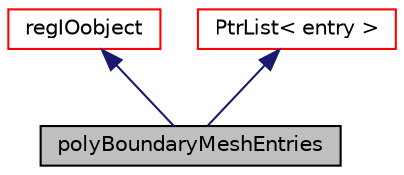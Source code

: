 digraph "polyBoundaryMeshEntries"
{
  bgcolor="transparent";
  edge [fontname="Helvetica",fontsize="10",labelfontname="Helvetica",labelfontsize="10"];
  node [fontname="Helvetica",fontsize="10",shape=record];
  Node0 [label="polyBoundaryMeshEntries",height=0.2,width=0.4,color="black", fillcolor="grey75", style="filled", fontcolor="black"];
  Node1 -> Node0 [dir="back",color="midnightblue",fontsize="10",style="solid",fontname="Helvetica"];
  Node1 [label="regIOobject",height=0.2,width=0.4,color="red",URL="$a27441.html",tooltip="regIOobject is an abstract class derived from IOobject to handle automatic object registration with t..."];
  Node3 -> Node0 [dir="back",color="midnightblue",fontsize="10",style="solid",fontname="Helvetica"];
  Node3 [label="PtrList\< entry \>",height=0.2,width=0.4,color="red",URL="$a27029.html"];
}
